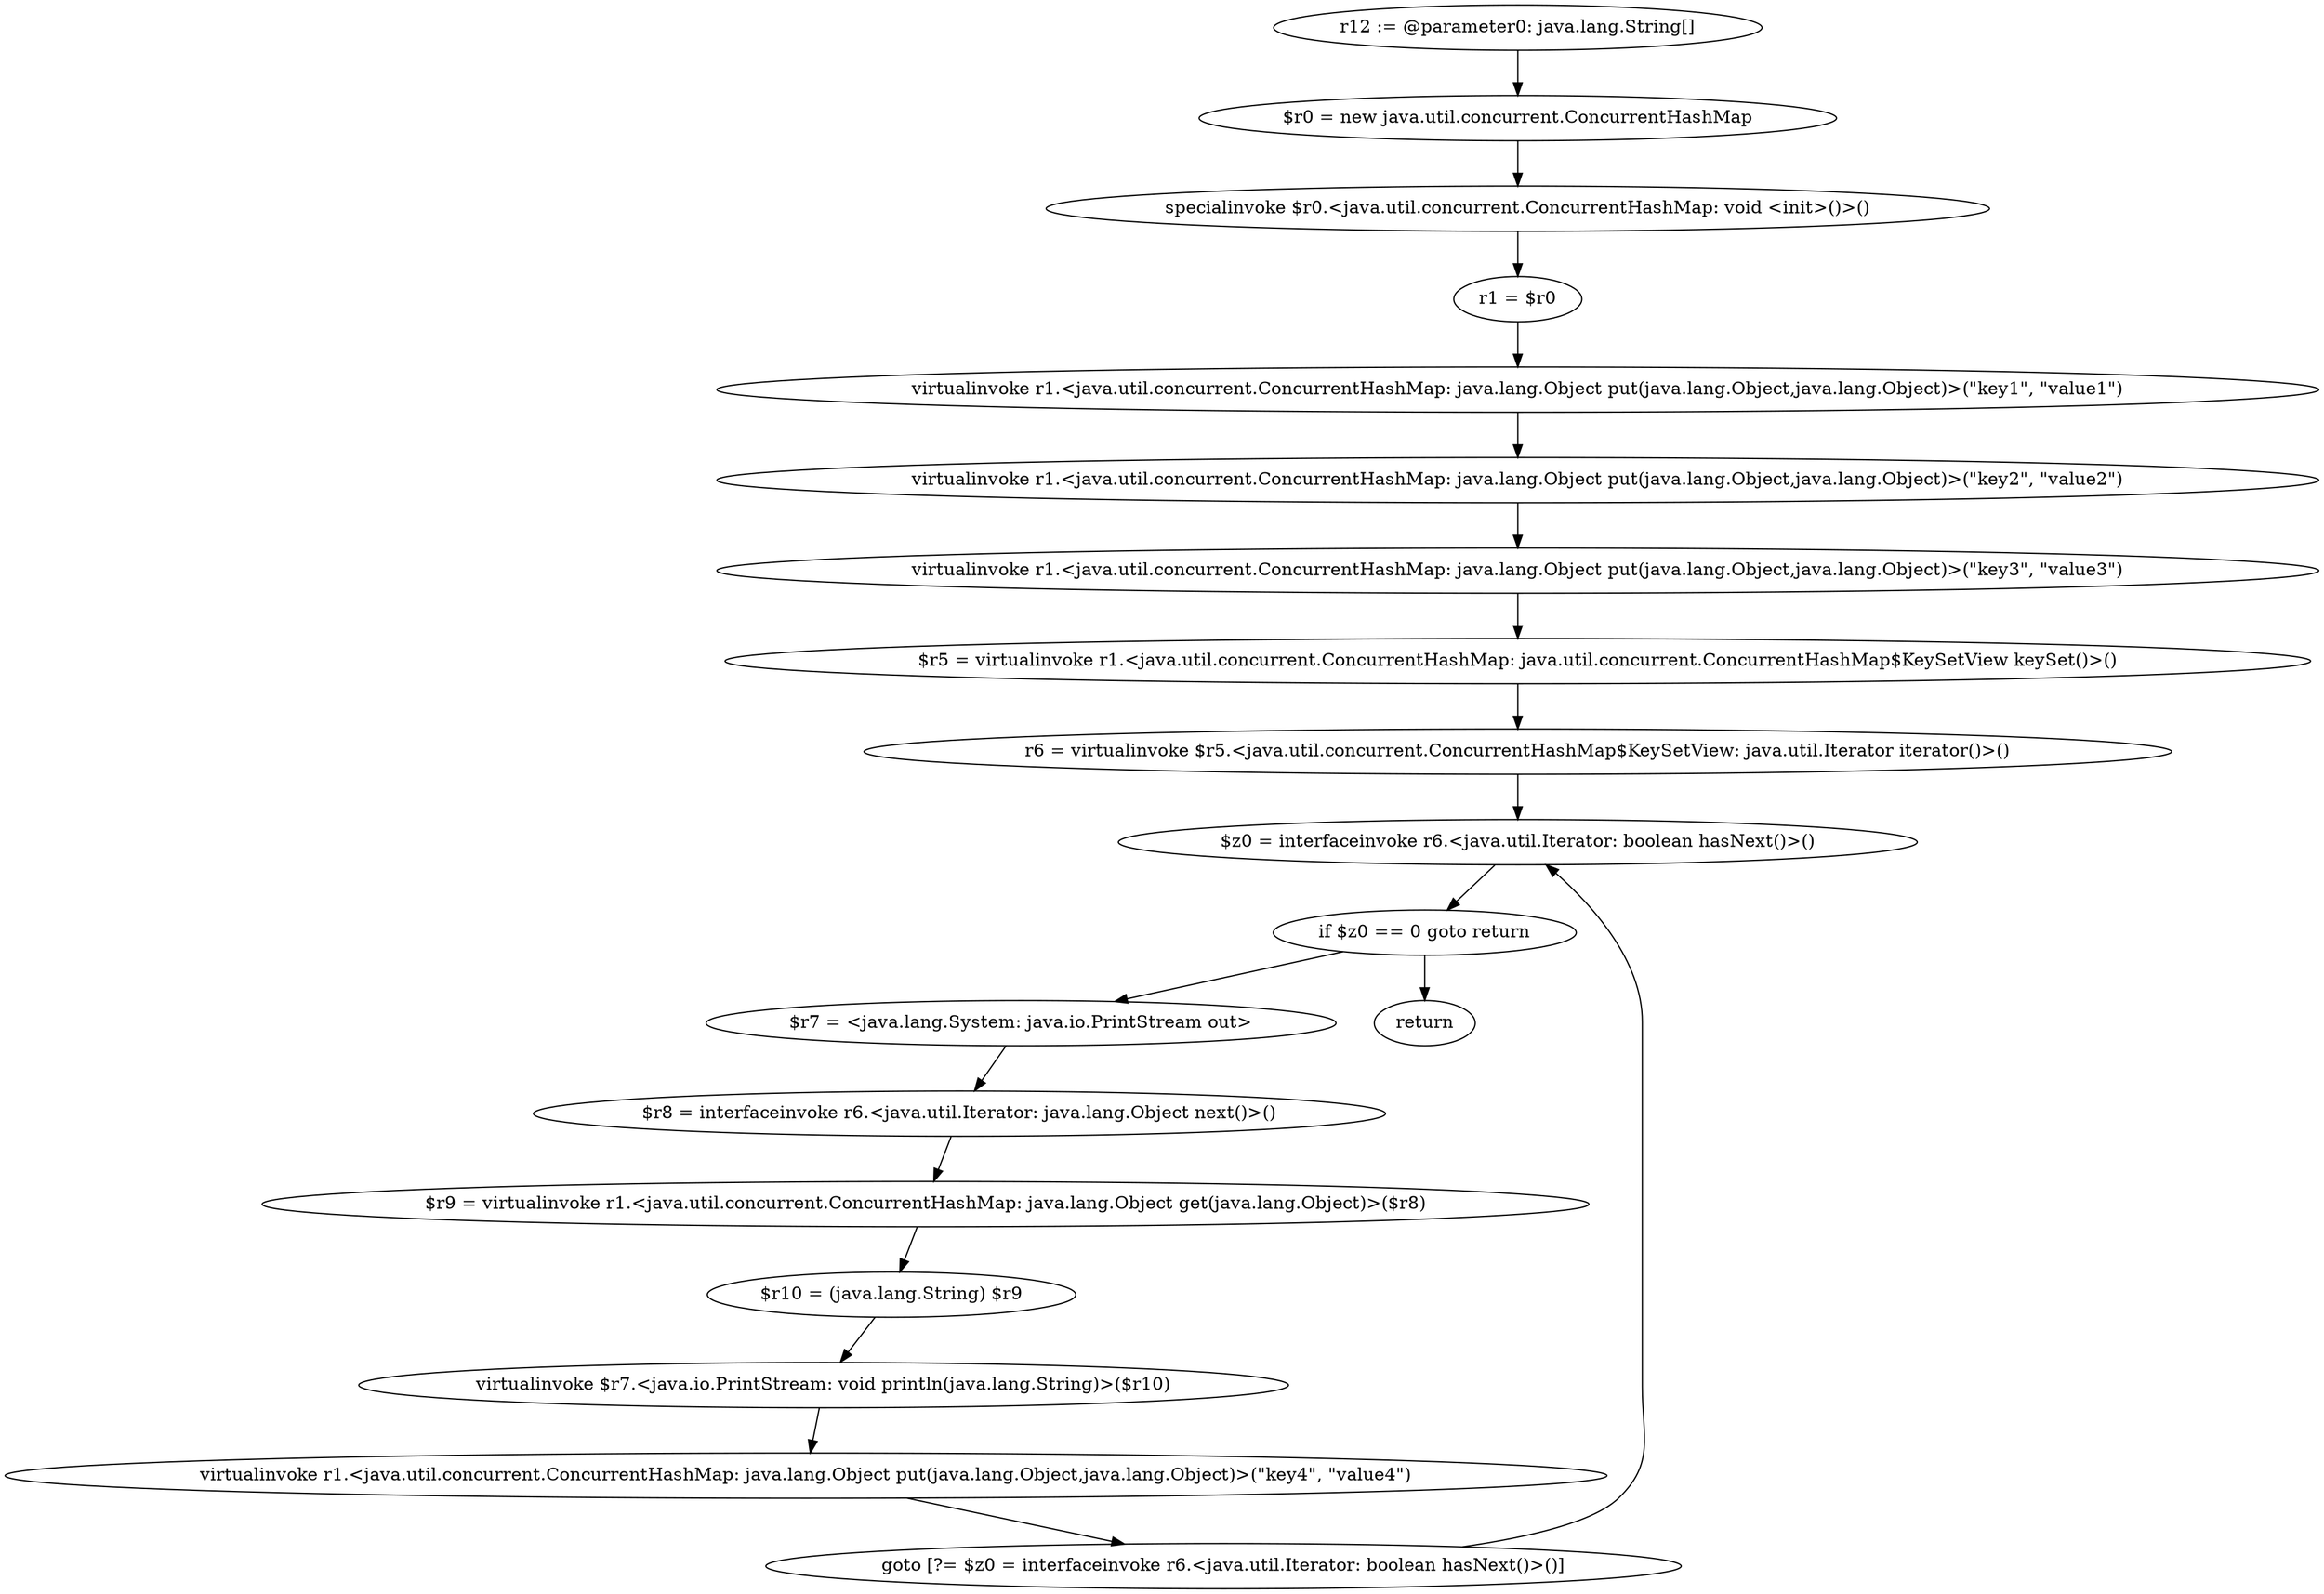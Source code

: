 digraph "unitGraph" {
    "r12 := @parameter0: java.lang.String[]"
    "$r0 = new java.util.concurrent.ConcurrentHashMap"
    "specialinvoke $r0.<java.util.concurrent.ConcurrentHashMap: void <init>()>()"
    "r1 = $r0"
    "virtualinvoke r1.<java.util.concurrent.ConcurrentHashMap: java.lang.Object put(java.lang.Object,java.lang.Object)>(\"key1\", \"value1\")"
    "virtualinvoke r1.<java.util.concurrent.ConcurrentHashMap: java.lang.Object put(java.lang.Object,java.lang.Object)>(\"key2\", \"value2\")"
    "virtualinvoke r1.<java.util.concurrent.ConcurrentHashMap: java.lang.Object put(java.lang.Object,java.lang.Object)>(\"key3\", \"value3\")"
    "$r5 = virtualinvoke r1.<java.util.concurrent.ConcurrentHashMap: java.util.concurrent.ConcurrentHashMap$KeySetView keySet()>()"
    "r6 = virtualinvoke $r5.<java.util.concurrent.ConcurrentHashMap$KeySetView: java.util.Iterator iterator()>()"
    "$z0 = interfaceinvoke r6.<java.util.Iterator: boolean hasNext()>()"
    "if $z0 == 0 goto return"
    "$r7 = <java.lang.System: java.io.PrintStream out>"
    "$r8 = interfaceinvoke r6.<java.util.Iterator: java.lang.Object next()>()"
    "$r9 = virtualinvoke r1.<java.util.concurrent.ConcurrentHashMap: java.lang.Object get(java.lang.Object)>($r8)"
    "$r10 = (java.lang.String) $r9"
    "virtualinvoke $r7.<java.io.PrintStream: void println(java.lang.String)>($r10)"
    "virtualinvoke r1.<java.util.concurrent.ConcurrentHashMap: java.lang.Object put(java.lang.Object,java.lang.Object)>(\"key4\", \"value4\")"
    "goto [?= $z0 = interfaceinvoke r6.<java.util.Iterator: boolean hasNext()>()]"
    "return"
    "r12 := @parameter0: java.lang.String[]"->"$r0 = new java.util.concurrent.ConcurrentHashMap";
    "$r0 = new java.util.concurrent.ConcurrentHashMap"->"specialinvoke $r0.<java.util.concurrent.ConcurrentHashMap: void <init>()>()";
    "specialinvoke $r0.<java.util.concurrent.ConcurrentHashMap: void <init>()>()"->"r1 = $r0";
    "r1 = $r0"->"virtualinvoke r1.<java.util.concurrent.ConcurrentHashMap: java.lang.Object put(java.lang.Object,java.lang.Object)>(\"key1\", \"value1\")";
    "virtualinvoke r1.<java.util.concurrent.ConcurrentHashMap: java.lang.Object put(java.lang.Object,java.lang.Object)>(\"key1\", \"value1\")"->"virtualinvoke r1.<java.util.concurrent.ConcurrentHashMap: java.lang.Object put(java.lang.Object,java.lang.Object)>(\"key2\", \"value2\")";
    "virtualinvoke r1.<java.util.concurrent.ConcurrentHashMap: java.lang.Object put(java.lang.Object,java.lang.Object)>(\"key2\", \"value2\")"->"virtualinvoke r1.<java.util.concurrent.ConcurrentHashMap: java.lang.Object put(java.lang.Object,java.lang.Object)>(\"key3\", \"value3\")";
    "virtualinvoke r1.<java.util.concurrent.ConcurrentHashMap: java.lang.Object put(java.lang.Object,java.lang.Object)>(\"key3\", \"value3\")"->"$r5 = virtualinvoke r1.<java.util.concurrent.ConcurrentHashMap: java.util.concurrent.ConcurrentHashMap$KeySetView keySet()>()";
    "$r5 = virtualinvoke r1.<java.util.concurrent.ConcurrentHashMap: java.util.concurrent.ConcurrentHashMap$KeySetView keySet()>()"->"r6 = virtualinvoke $r5.<java.util.concurrent.ConcurrentHashMap$KeySetView: java.util.Iterator iterator()>()";
    "r6 = virtualinvoke $r5.<java.util.concurrent.ConcurrentHashMap$KeySetView: java.util.Iterator iterator()>()"->"$z0 = interfaceinvoke r6.<java.util.Iterator: boolean hasNext()>()";
    "$z0 = interfaceinvoke r6.<java.util.Iterator: boolean hasNext()>()"->"if $z0 == 0 goto return";
    "if $z0 == 0 goto return"->"$r7 = <java.lang.System: java.io.PrintStream out>";
    "if $z0 == 0 goto return"->"return";
    "$r7 = <java.lang.System: java.io.PrintStream out>"->"$r8 = interfaceinvoke r6.<java.util.Iterator: java.lang.Object next()>()";
    "$r8 = interfaceinvoke r6.<java.util.Iterator: java.lang.Object next()>()"->"$r9 = virtualinvoke r1.<java.util.concurrent.ConcurrentHashMap: java.lang.Object get(java.lang.Object)>($r8)";
    "$r9 = virtualinvoke r1.<java.util.concurrent.ConcurrentHashMap: java.lang.Object get(java.lang.Object)>($r8)"->"$r10 = (java.lang.String) $r9";
    "$r10 = (java.lang.String) $r9"->"virtualinvoke $r7.<java.io.PrintStream: void println(java.lang.String)>($r10)";
    "virtualinvoke $r7.<java.io.PrintStream: void println(java.lang.String)>($r10)"->"virtualinvoke r1.<java.util.concurrent.ConcurrentHashMap: java.lang.Object put(java.lang.Object,java.lang.Object)>(\"key4\", \"value4\")";
    "virtualinvoke r1.<java.util.concurrent.ConcurrentHashMap: java.lang.Object put(java.lang.Object,java.lang.Object)>(\"key4\", \"value4\")"->"goto [?= $z0 = interfaceinvoke r6.<java.util.Iterator: boolean hasNext()>()]";
    "goto [?= $z0 = interfaceinvoke r6.<java.util.Iterator: boolean hasNext()>()]"->"$z0 = interfaceinvoke r6.<java.util.Iterator: boolean hasNext()>()";
}
